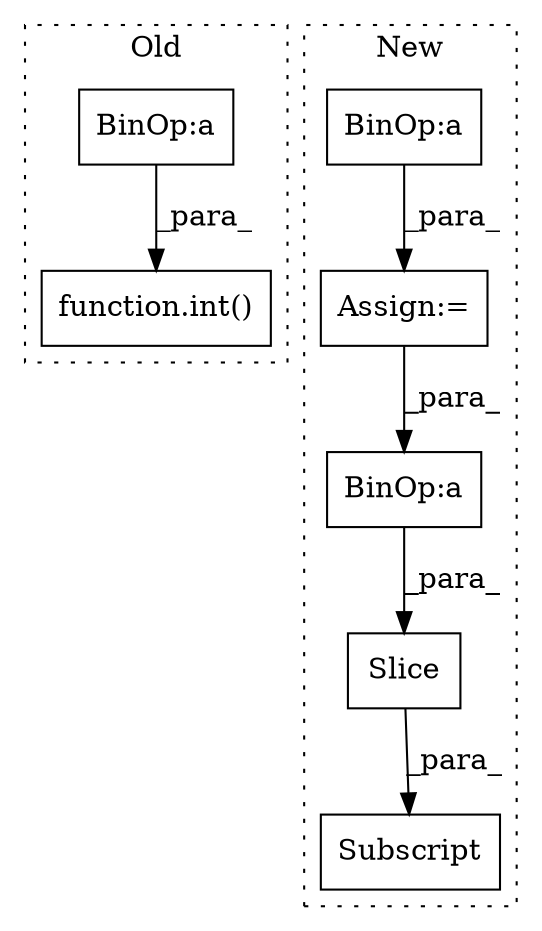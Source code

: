 digraph G {
subgraph cluster0 {
1 [label="function.int()" a="75" s="385,409" l="4,1" shape="box"];
4 [label="BinOp:a" a="82" s="400" l="3" shape="box"];
label = "Old";
style="dotted";
}
subgraph cluster1 {
2 [label="Slice" a="80" s="532" l="31" shape="box"];
3 [label="Subscript" a="63" s="528,0" l="36,0" shape="box"];
5 [label="Assign:=" a="68" s="338" l="3" shape="box"];
6 [label="BinOp:a" a="82" s="481" l="18" shape="box"];
7 [label="BinOp:a" a="82" s="357" l="3" shape="box"];
label = "New";
style="dotted";
}
2 -> 3 [label="_para_"];
4 -> 1 [label="_para_"];
5 -> 6 [label="_para_"];
6 -> 2 [label="_para_"];
7 -> 5 [label="_para_"];
}
